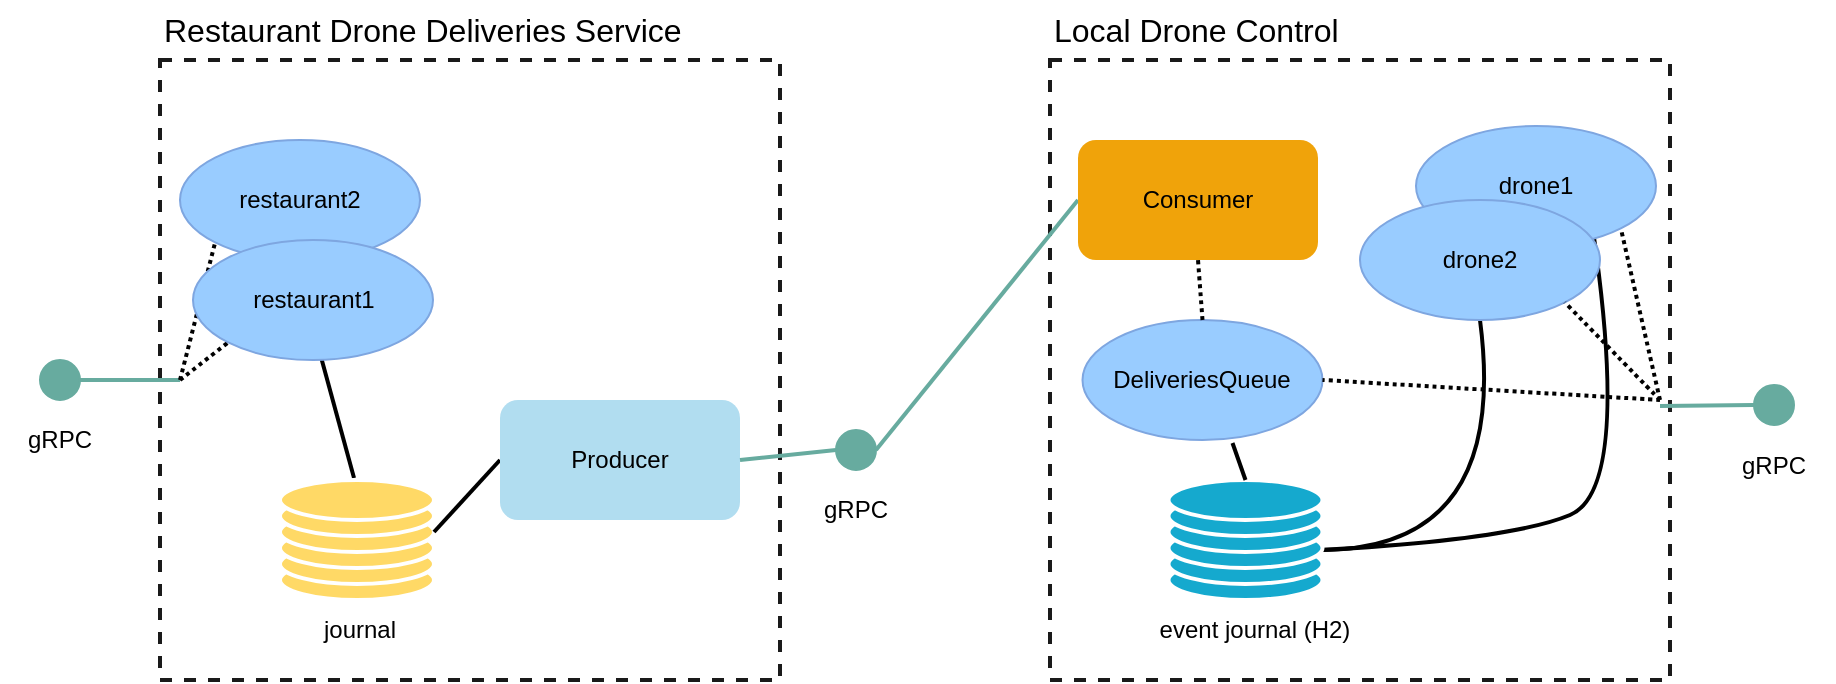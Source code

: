 <mxfile version="21.7.2" type="device">
  <diagram name="Page-1" id="AsP60JgBl1jaJY_T1ypP">
    <mxGraphModel dx="2021" dy="509" grid="1" gridSize="10" guides="1" tooltips="1" connect="1" arrows="1" fold="1" page="1" pageScale="1" pageWidth="827" pageHeight="1169" math="0" shadow="0">
      <root>
        <mxCell id="0" />
        <mxCell id="1" parent="0" />
        <mxCell id="V3kPspgKC5jyw7isEUHU-1" value="" style="whiteSpace=wrap;html=1;aspect=fixed;fillColor=#FFFFFF;strokeColor=#1A1A1A;strokeWidth=2;dashed=1;" vertex="1" parent="1">
          <mxGeometry x="50" y="70" width="310" height="310" as="geometry" />
        </mxCell>
        <mxCell id="V3kPspgKC5jyw7isEUHU-3" value="" style="ellipse;whiteSpace=wrap;html=1;aspect=fixed;strokeColor=#67AB9F;fillColor=#67AB9F;" vertex="1" parent="1">
          <mxGeometry x="388" y="255" width="20" height="20" as="geometry" />
        </mxCell>
        <mxCell id="V3kPspgKC5jyw7isEUHU-4" value="gRPC" style="text;html=1;strokeColor=none;fillColor=none;align=center;verticalAlign=middle;whiteSpace=wrap;rounded=0;" vertex="1" parent="1">
          <mxGeometry x="368" y="280" width="60" height="30" as="geometry" />
        </mxCell>
        <mxCell id="V3kPspgKC5jyw7isEUHU-6" value="" style="endArrow=none;html=1;rounded=0;strokeWidth=2;endFill=0;exitX=0.367;exitY=-0.014;exitDx=0;exitDy=0;exitPerimeter=0;" edge="1" parent="1">
          <mxGeometry width="50" height="50" relative="1" as="geometry">
            <mxPoint x="147.02" y="279.02" as="sourcePoint" />
            <mxPoint x="130.733" y="219.355" as="targetPoint" />
          </mxGeometry>
        </mxCell>
        <mxCell id="V3kPspgKC5jyw7isEUHU-7" value="Restaurant Drone Deliveries Service" style="text;html=1;strokeColor=none;fillColor=none;align=left;verticalAlign=middle;whiteSpace=wrap;rounded=0;fontSize=16;" vertex="1" parent="1">
          <mxGeometry x="50" y="40" width="290" height="30" as="geometry" />
        </mxCell>
        <mxCell id="V3kPspgKC5jyw7isEUHU-8" value="journal" style="text;html=1;strokeColor=none;fillColor=none;align=center;verticalAlign=middle;whiteSpace=wrap;rounded=0;" vertex="1" parent="1">
          <mxGeometry x="90" y="340" width="120" height="30" as="geometry" />
        </mxCell>
        <mxCell id="V3kPspgKC5jyw7isEUHU-11" value="" style="group" vertex="1" connectable="0" parent="1">
          <mxGeometry x="110" y="280" width="77" height="60" as="geometry" />
        </mxCell>
        <mxCell id="V3kPspgKC5jyw7isEUHU-12" value="" style="ellipse;whiteSpace=wrap;html=1;fillColor=#FFD966;strokeColor=#FFFFFF;strokeWidth=2;" vertex="1" parent="V3kPspgKC5jyw7isEUHU-11">
          <mxGeometry y="40" width="77" height="20" as="geometry" />
        </mxCell>
        <mxCell id="V3kPspgKC5jyw7isEUHU-13" value="" style="ellipse;whiteSpace=wrap;html=1;fillColor=#FFD966;strokeColor=#FFFFFF;strokeWidth=2;" vertex="1" parent="V3kPspgKC5jyw7isEUHU-11">
          <mxGeometry y="32" width="77" height="20" as="geometry" />
        </mxCell>
        <mxCell id="V3kPspgKC5jyw7isEUHU-14" value="" style="ellipse;whiteSpace=wrap;html=1;fillColor=#FFD966;strokeColor=#FFFFFF;strokeWidth=2;" vertex="1" parent="V3kPspgKC5jyw7isEUHU-11">
          <mxGeometry y="24" width="77" height="20" as="geometry" />
        </mxCell>
        <mxCell id="V3kPspgKC5jyw7isEUHU-15" value="" style="ellipse;whiteSpace=wrap;html=1;fillColor=#FFD966;strokeColor=#FFFFFF;strokeWidth=2;container=0;" vertex="1" parent="V3kPspgKC5jyw7isEUHU-11">
          <mxGeometry y="16" width="77" height="20" as="geometry" />
        </mxCell>
        <mxCell id="V3kPspgKC5jyw7isEUHU-16" value="" style="ellipse;whiteSpace=wrap;html=1;fillColor=#FFD966;strokeColor=#FFFFFF;strokeWidth=2;" vertex="1" parent="V3kPspgKC5jyw7isEUHU-11">
          <mxGeometry y="8" width="77" height="20" as="geometry" />
        </mxCell>
        <mxCell id="V3kPspgKC5jyw7isEUHU-17" value="" style="ellipse;whiteSpace=wrap;html=1;fillColor=#FFD966;strokeColor=#FFFFFF;strokeWidth=2;" vertex="1" parent="V3kPspgKC5jyw7isEUHU-11">
          <mxGeometry width="77" height="20" as="geometry" />
        </mxCell>
        <mxCell id="V3kPspgKC5jyw7isEUHU-18" value="" style="rounded=0;orthogonalLoop=1;jettySize=auto;html=1;strokeWidth=2;endArrow=none;endFill=0;exitX=1;exitY=0.5;exitDx=0;exitDy=0;strokeColor=#67AB9F;" edge="1" parent="1" source="V3kPspgKC5jyw7isEUHU-19">
          <mxGeometry relative="1" as="geometry">
            <mxPoint x="70" y="240" as="sourcePoint" />
            <mxPoint x="60" y="230" as="targetPoint" />
          </mxGeometry>
        </mxCell>
        <mxCell id="V3kPspgKC5jyw7isEUHU-19" value="" style="ellipse;whiteSpace=wrap;html=1;aspect=fixed;strokeColor=#67AB9F;fillColor=#67AB9F;" vertex="1" parent="1">
          <mxGeometry x="-10" y="220" width="20" height="20" as="geometry" />
        </mxCell>
        <mxCell id="V3kPspgKC5jyw7isEUHU-20" value="gRPC" style="text;html=1;strokeColor=none;fillColor=none;align=center;verticalAlign=middle;whiteSpace=wrap;rounded=0;" vertex="1" parent="1">
          <mxGeometry x="-30" y="245" width="60" height="30" as="geometry" />
        </mxCell>
        <mxCell id="V3kPspgKC5jyw7isEUHU-21" value="restaurant2" style="ellipse;whiteSpace=wrap;html=1;fillColor=#99CCFF;strokeColor=#7EA6E0;fontColor=#000000;" vertex="1" parent="1">
          <mxGeometry x="60" y="110" width="120" height="60" as="geometry" />
        </mxCell>
        <mxCell id="V3kPspgKC5jyw7isEUHU-22" value="" style="endArrow=none;html=1;rounded=0;exitX=0;exitY=0.5;exitDx=0;exitDy=0;strokeWidth=2;endFill=0;entryX=1;entryY=0.5;entryDx=0;entryDy=0;" edge="1" parent="1" source="V3kPspgKC5jyw7isEUHU-45" target="V3kPspgKC5jyw7isEUHU-15">
          <mxGeometry width="50" height="50" relative="1" as="geometry">
            <mxPoint x="237.574" y="178.284" as="sourcePoint" />
            <mxPoint x="195" y="300.217" as="targetPoint" />
          </mxGeometry>
        </mxCell>
        <mxCell id="V3kPspgKC5jyw7isEUHU-25" value="" style="endArrow=none;html=1;strokeWidth=2;endFill=0;curved=1;dashed=1;entryX=0;entryY=1;entryDx=0;entryDy=0;dashPattern=1 1;" edge="1" parent="1" target="V3kPspgKC5jyw7isEUHU-21">
          <mxGeometry width="50" height="50" relative="1" as="geometry">
            <mxPoint x="60" y="230" as="sourcePoint" />
            <mxPoint x="94" y="221" as="targetPoint" />
          </mxGeometry>
        </mxCell>
        <mxCell id="V3kPspgKC5jyw7isEUHU-26" value="" style="endArrow=none;html=1;strokeWidth=2;endFill=0;curved=1;dashed=1;entryX=0;entryY=1;entryDx=0;entryDy=0;dashPattern=1 1;" edge="1" parent="1" target="V3kPspgKC5jyw7isEUHU-27">
          <mxGeometry width="50" height="50" relative="1" as="geometry">
            <mxPoint x="60" y="230" as="sourcePoint" />
            <mxPoint x="230" y="170" as="targetPoint" />
          </mxGeometry>
        </mxCell>
        <mxCell id="V3kPspgKC5jyw7isEUHU-27" value="restaurant1" style="ellipse;whiteSpace=wrap;html=1;fillColor=#99CCFF;strokeColor=#7EA6E0;fontColor=#000000;" vertex="1" parent="1">
          <mxGeometry x="66.5" y="160" width="120" height="60" as="geometry" />
        </mxCell>
        <mxCell id="V3kPspgKC5jyw7isEUHU-28" value="" style="whiteSpace=wrap;html=1;aspect=fixed;fillColor=#FFFFFF;strokeColor=#1A1A1A;dashed=1;strokeWidth=2;" vertex="1" parent="1">
          <mxGeometry x="495" y="70" width="310" height="310" as="geometry" />
        </mxCell>
        <mxCell id="V3kPspgKC5jyw7isEUHU-29" value="" style="endArrow=none;html=1;exitX=0.5;exitY=1;exitDx=0;exitDy=0;entryX=1;entryY=0.5;entryDx=0;entryDy=0;entryPerimeter=0;strokeWidth=2;endFill=0;jumpStyle=none;strokeColor=default;curved=1;" edge="1" parent="1" source="V3kPspgKC5jyw7isEUHU-35">
          <mxGeometry width="50" height="50" relative="1" as="geometry">
            <mxPoint x="713.04" y="273.98" as="sourcePoint" />
            <mxPoint x="630" y="315" as="targetPoint" />
            <Array as="points">
              <mxPoint x="725" y="315" />
            </Array>
          </mxGeometry>
        </mxCell>
        <mxCell id="V3kPspgKC5jyw7isEUHU-30" value="" style="endArrow=none;html=1;exitX=0.742;exitY=0.933;exitDx=0;exitDy=0;strokeWidth=2;endFill=0;curved=1;entryX=1;entryY=0.5;entryDx=0;entryDy=0;entryPerimeter=0;exitPerimeter=0;" edge="1" parent="1" source="V3kPspgKC5jyw7isEUHU-34">
          <mxGeometry width="50" height="50" relative="1" as="geometry">
            <mxPoint x="777.426" y="226.213" as="sourcePoint" />
            <mxPoint x="630" y="315" as="targetPoint" />
            <Array as="points">
              <mxPoint x="785" y="285" />
              <mxPoint x="725" y="310" />
            </Array>
          </mxGeometry>
        </mxCell>
        <mxCell id="V3kPspgKC5jyw7isEUHU-31" value="Local Drone Control" style="text;html=1;strokeColor=none;fillColor=none;align=left;verticalAlign=middle;whiteSpace=wrap;rounded=0;fontSize=16;" vertex="1" parent="1">
          <mxGeometry x="495" y="40" width="200" height="30" as="geometry" />
        </mxCell>
        <mxCell id="V3kPspgKC5jyw7isEUHU-34" value="drone1" style="ellipse;whiteSpace=wrap;html=1;fillColor=#99CCFF;strokeColor=#7EA6E0;fontColor=#000000;" vertex="1" parent="1">
          <mxGeometry x="678" y="103" width="120" height="60" as="geometry" />
        </mxCell>
        <mxCell id="V3kPspgKC5jyw7isEUHU-35" value="drone2" style="ellipse;whiteSpace=wrap;html=1;fillColor=#99CCFF;strokeColor=#7EA6E0;fontColor=#000000;" vertex="1" parent="1">
          <mxGeometry x="650" y="140" width="120" height="60" as="geometry" />
        </mxCell>
        <mxCell id="V3kPspgKC5jyw7isEUHU-36" value="" style="group" vertex="1" connectable="0" parent="1">
          <mxGeometry x="554.25" y="280" width="77" height="60" as="geometry" />
        </mxCell>
        <mxCell id="V3kPspgKC5jyw7isEUHU-37" value="" style="ellipse;whiteSpace=wrap;html=1;fillColor=#15a9ce;strokeColor=#FFFFFF;strokeWidth=2;" vertex="1" parent="V3kPspgKC5jyw7isEUHU-36">
          <mxGeometry y="40" width="77" height="20" as="geometry" />
        </mxCell>
        <mxCell id="V3kPspgKC5jyw7isEUHU-38" value="" style="ellipse;whiteSpace=wrap;html=1;fillColor=#15a9ce;strokeColor=#FFFFFF;strokeWidth=2;" vertex="1" parent="V3kPspgKC5jyw7isEUHU-36">
          <mxGeometry y="32" width="77" height="20" as="geometry" />
        </mxCell>
        <mxCell id="V3kPspgKC5jyw7isEUHU-39" value="" style="ellipse;whiteSpace=wrap;html=1;fillColor=#15a9ce;strokeColor=#FFFFFF;strokeWidth=2;" vertex="1" parent="V3kPspgKC5jyw7isEUHU-36">
          <mxGeometry y="24" width="77" height="20" as="geometry" />
        </mxCell>
        <mxCell id="V3kPspgKC5jyw7isEUHU-40" value="" style="ellipse;whiteSpace=wrap;html=1;fillColor=#15a9ce;strokeColor=#FFFFFF;strokeWidth=2;" vertex="1" parent="V3kPspgKC5jyw7isEUHU-36">
          <mxGeometry y="16" width="77" height="20" as="geometry" />
        </mxCell>
        <mxCell id="V3kPspgKC5jyw7isEUHU-41" value="" style="ellipse;whiteSpace=wrap;html=1;fillColor=#15a9ce;strokeColor=#FFFFFF;strokeWidth=2;" vertex="1" parent="V3kPspgKC5jyw7isEUHU-36">
          <mxGeometry y="8" width="77" height="20" as="geometry" />
        </mxCell>
        <mxCell id="V3kPspgKC5jyw7isEUHU-42" value="" style="ellipse;whiteSpace=wrap;html=1;fillColor=#15a9ce;strokeColor=#FFFFFF;strokeWidth=2;" vertex="1" parent="V3kPspgKC5jyw7isEUHU-36">
          <mxGeometry width="77" height="20" as="geometry" />
        </mxCell>
        <mxCell id="V3kPspgKC5jyw7isEUHU-43" value="event journal (H2)" style="text;html=1;strokeColor=none;fillColor=none;align=center;verticalAlign=middle;whiteSpace=wrap;rounded=0;" vertex="1" parent="1">
          <mxGeometry x="545" y="340" width="105" height="30" as="geometry" />
        </mxCell>
        <mxCell id="V3kPspgKC5jyw7isEUHU-44" value="" style="rounded=0;orthogonalLoop=1;jettySize=auto;html=1;strokeWidth=2;endArrow=none;endFill=0;exitX=1;exitY=0.5;exitDx=0;exitDy=0;strokeColor=#67AB9F;entryX=0;entryY=0.5;entryDx=0;entryDy=0;" edge="1" parent="1" source="V3kPspgKC5jyw7isEUHU-3" target="V3kPspgKC5jyw7isEUHU-9">
          <mxGeometry relative="1" as="geometry">
            <mxPoint x="470" y="200" as="sourcePoint" />
            <mxPoint x="520" y="210" as="targetPoint" />
          </mxGeometry>
        </mxCell>
        <mxCell id="V3kPspgKC5jyw7isEUHU-9" value="Consumer" style="rounded=1;whiteSpace=wrap;html=1;fillColor=#f0a30a;fontColor=#000000;strokeColor=none;" vertex="1" parent="1">
          <mxGeometry x="509" y="110" width="120" height="60" as="geometry" />
        </mxCell>
        <mxCell id="V3kPspgKC5jyw7isEUHU-45" value="Producer" style="rounded=1;whiteSpace=wrap;html=1;fillColor=#b1ddf0;strokeColor=none;" vertex="1" parent="1">
          <mxGeometry x="220" y="240" width="120" height="60" as="geometry" />
        </mxCell>
        <mxCell id="V3kPspgKC5jyw7isEUHU-46" value="" style="rounded=0;orthogonalLoop=1;jettySize=auto;html=1;strokeWidth=2;endArrow=none;endFill=0;exitX=1;exitY=0.5;exitDx=0;exitDy=0;strokeColor=#67AB9F;entryX=0;entryY=0.5;entryDx=0;entryDy=0;" edge="1" parent="1" source="V3kPspgKC5jyw7isEUHU-45" target="V3kPspgKC5jyw7isEUHU-3">
          <mxGeometry relative="1" as="geometry">
            <mxPoint x="418" y="275" as="sourcePoint" />
            <mxPoint x="530" y="220" as="targetPoint" />
          </mxGeometry>
        </mxCell>
        <mxCell id="V3kPspgKC5jyw7isEUHU-47" value="" style="ellipse;whiteSpace=wrap;html=1;aspect=fixed;strokeColor=#67AB9F;fillColor=#67AB9F;" vertex="1" parent="1">
          <mxGeometry x="847" y="232.5" width="20" height="20" as="geometry" />
        </mxCell>
        <mxCell id="V3kPspgKC5jyw7isEUHU-48" value="gRPC" style="text;html=1;strokeColor=none;fillColor=none;align=center;verticalAlign=middle;whiteSpace=wrap;rounded=0;" vertex="1" parent="1">
          <mxGeometry x="827" y="257.5" width="60" height="30" as="geometry" />
        </mxCell>
        <mxCell id="V3kPspgKC5jyw7isEUHU-50" value="" style="rounded=0;orthogonalLoop=1;jettySize=auto;html=1;strokeWidth=2;endArrow=none;endFill=0;exitX=0;exitY=0.5;exitDx=0;exitDy=0;strokeColor=#67AB9F;" edge="1" parent="1" source="V3kPspgKC5jyw7isEUHU-47">
          <mxGeometry relative="1" as="geometry">
            <mxPoint x="20" y="240" as="sourcePoint" />
            <mxPoint x="800" y="243" as="targetPoint" />
          </mxGeometry>
        </mxCell>
        <mxCell id="V3kPspgKC5jyw7isEUHU-52" value="DeliveriesQueue" style="ellipse;whiteSpace=wrap;html=1;fillColor=#99CCFF;strokeColor=#7EA6E0;fontColor=#000000;" vertex="1" parent="1">
          <mxGeometry x="511.25" y="200" width="120" height="60" as="geometry" />
        </mxCell>
        <mxCell id="V3kPspgKC5jyw7isEUHU-53" value="" style="endArrow=none;html=1;rounded=0;exitX=0.625;exitY=1.025;exitDx=0;exitDy=0;strokeWidth=2;endFill=0;entryX=0.5;entryY=0;entryDx=0;entryDy=0;exitPerimeter=0;" edge="1" parent="1" source="V3kPspgKC5jyw7isEUHU-52" target="V3kPspgKC5jyw7isEUHU-42">
          <mxGeometry width="50" height="50" relative="1" as="geometry">
            <mxPoint x="230" y="280" as="sourcePoint" />
            <mxPoint x="197" y="316" as="targetPoint" />
          </mxGeometry>
        </mxCell>
        <mxCell id="V3kPspgKC5jyw7isEUHU-54" value="" style="endArrow=none;html=1;strokeWidth=2;endFill=0;curved=1;dashed=1;entryX=0.5;entryY=1;entryDx=0;entryDy=0;dashPattern=1 1;exitX=0.5;exitY=0;exitDx=0;exitDy=0;" edge="1" parent="1" source="V3kPspgKC5jyw7isEUHU-52" target="V3kPspgKC5jyw7isEUHU-9">
          <mxGeometry width="50" height="50" relative="1" as="geometry">
            <mxPoint x="70" y="240" as="sourcePoint" />
            <mxPoint x="94" y="221" as="targetPoint" />
          </mxGeometry>
        </mxCell>
        <mxCell id="V3kPspgKC5jyw7isEUHU-55" value="" style="endArrow=none;html=1;strokeWidth=2;endFill=0;curved=1;dashed=1;entryX=1;entryY=0.5;entryDx=0;entryDy=0;dashPattern=1 1;" edge="1" parent="1" target="V3kPspgKC5jyw7isEUHU-52">
          <mxGeometry width="50" height="50" relative="1" as="geometry">
            <mxPoint x="800" y="240" as="sourcePoint" />
            <mxPoint x="579" y="180" as="targetPoint" />
          </mxGeometry>
        </mxCell>
        <mxCell id="V3kPspgKC5jyw7isEUHU-56" value="" style="endArrow=none;html=1;strokeWidth=2;endFill=0;curved=1;dashed=1;entryX=1;entryY=1;entryDx=0;entryDy=0;dashPattern=1 1;" edge="1" parent="1" target="V3kPspgKC5jyw7isEUHU-35">
          <mxGeometry width="50" height="50" relative="1" as="geometry">
            <mxPoint x="800" y="240" as="sourcePoint" />
            <mxPoint x="641" y="240" as="targetPoint" />
          </mxGeometry>
        </mxCell>
        <mxCell id="V3kPspgKC5jyw7isEUHU-57" value="" style="endArrow=none;html=1;strokeWidth=2;endFill=0;curved=1;dashed=1;entryX=1;entryY=1;entryDx=0;entryDy=0;dashPattern=1 1;" edge="1" parent="1" target="V3kPspgKC5jyw7isEUHU-34">
          <mxGeometry width="50" height="50" relative="1" as="geometry">
            <mxPoint x="800" y="240" as="sourcePoint" />
            <mxPoint x="762" y="201" as="targetPoint" />
          </mxGeometry>
        </mxCell>
      </root>
    </mxGraphModel>
  </diagram>
</mxfile>
